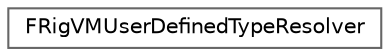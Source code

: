 digraph "Graphical Class Hierarchy"
{
 // INTERACTIVE_SVG=YES
 // LATEX_PDF_SIZE
  bgcolor="transparent";
  edge [fontname=Helvetica,fontsize=10,labelfontname=Helvetica,labelfontsize=10];
  node [fontname=Helvetica,fontsize=10,shape=box,height=0.2,width=0.4];
  rankdir="LR";
  Node0 [id="Node000000",label="FRigVMUserDefinedTypeResolver",height=0.2,width=0.4,color="grey40", fillcolor="white", style="filled",URL="$d4/d87/structFRigVMUserDefinedTypeResolver.html",tooltip=" "];
}
